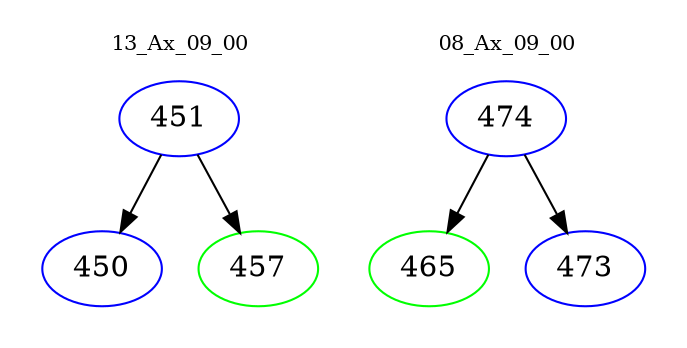 digraph{
subgraph cluster_0 {
color = white
label = "13_Ax_09_00";
fontsize=10;
T0_451 [label="451", color="blue"]
T0_451 -> T0_450 [color="black"]
T0_450 [label="450", color="blue"]
T0_451 -> T0_457 [color="black"]
T0_457 [label="457", color="green"]
}
subgraph cluster_1 {
color = white
label = "08_Ax_09_00";
fontsize=10;
T1_474 [label="474", color="blue"]
T1_474 -> T1_465 [color="black"]
T1_465 [label="465", color="green"]
T1_474 -> T1_473 [color="black"]
T1_473 [label="473", color="blue"]
}
}
